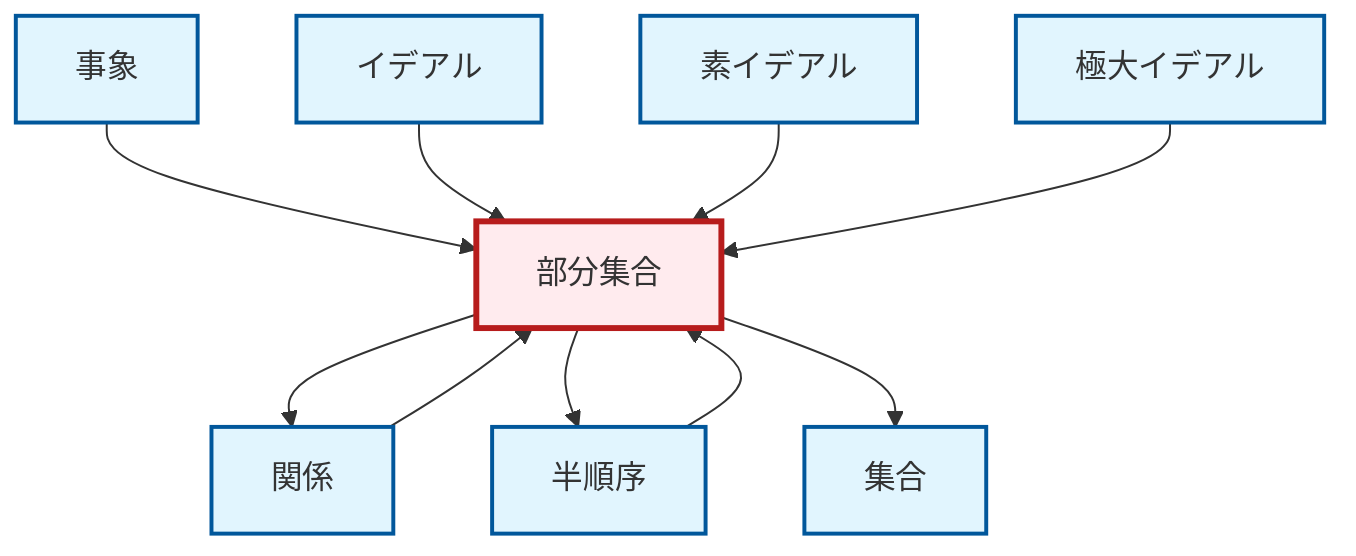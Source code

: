 graph TD
    classDef definition fill:#e1f5fe,stroke:#01579b,stroke-width:2px
    classDef theorem fill:#f3e5f5,stroke:#4a148c,stroke-width:2px
    classDef axiom fill:#fff3e0,stroke:#e65100,stroke-width:2px
    classDef example fill:#e8f5e9,stroke:#1b5e20,stroke-width:2px
    classDef current fill:#ffebee,stroke:#b71c1c,stroke-width:3px
    def-prime-ideal["素イデアル"]:::definition
    def-set["集合"]:::definition
    def-relation["関係"]:::definition
    def-subset["部分集合"]:::definition
    def-partial-order["半順序"]:::definition
    def-event["事象"]:::definition
    def-ideal["イデアル"]:::definition
    def-maximal-ideal["極大イデアル"]:::definition
    def-event --> def-subset
    def-ideal --> def-subset
    def-prime-ideal --> def-subset
    def-subset --> def-relation
    def-relation --> def-subset
    def-subset --> def-partial-order
    def-partial-order --> def-subset
    def-maximal-ideal --> def-subset
    def-subset --> def-set
    class def-subset current